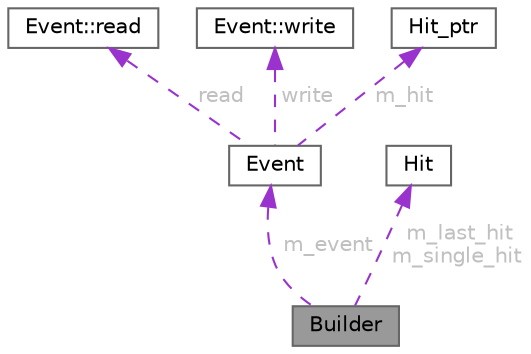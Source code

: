 digraph "Builder"
{
 // LATEX_PDF_SIZE
  bgcolor="transparent";
  edge [fontname=Helvetica,fontsize=10,labelfontname=Helvetica,labelfontsize=10];
  node [fontname=Helvetica,fontsize=10,shape=box,height=0.2,width=0.4];
  Node1 [id="Node000001",label="Builder",height=0.2,width=0.4,color="gray40", fillcolor="grey60", style="filled", fontcolor="black",tooltip="Base class of event builders (pure virtual class)"];
  Node2 -> Node1 [id="edge1_Node000001_Node000002",dir="back",color="darkorchid3",style="dashed",tooltip=" ",label=" m_event",fontcolor="grey" ];
  Node2 [id="Node000002",label="Event",height=0.2,width=0.4,color="gray40", fillcolor="white", style="filled",URL="$class_event.html",tooltip=" "];
  Node3 -> Node2 [id="edge2_Node000002_Node000003",dir="back",color="darkorchid3",style="dashed",tooltip=" ",label=" read",fontcolor="grey" ];
  Node3 [id="Node000003",label="Event::read",height=0.2,width=0.4,color="gray40", fillcolor="white", style="filled",URL="$class_event.html#struct_event_1_1read",tooltip=" "];
  Node4 -> Node2 [id="edge3_Node000002_Node000004",dir="back",color="darkorchid3",style="dashed",tooltip=" ",label=" write",fontcolor="grey" ];
  Node4 [id="Node000004",label="Event::write",height=0.2,width=0.4,color="gray40", fillcolor="white", style="filled",URL="$class_event.html#struct_event_1_1write",tooltip=" "];
  Node5 -> Node2 [id="edge4_Node000002_Node000005",dir="back",color="darkorchid3",style="dashed",tooltip=" ",label=" m_hit",fontcolor="grey" ];
  Node5 [id="Node000005",label="Hit_ptr",height=0.2,width=0.4,color="gray40", fillcolor="white", style="filled",URL="$class_hit__ptr.html",tooltip=" "];
  Node6 -> Node1 [id="edge5_Node000001_Node000006",dir="back",color="darkorchid3",style="dashed",tooltip=" ",label=" m_last_hit\nm_single_hit",fontcolor="grey" ];
  Node6 [id="Node000006",label="Hit",height=0.2,width=0.4,color="gray40", fillcolor="white", style="filled",URL="$class_hit.html",tooltip=" "];
}
